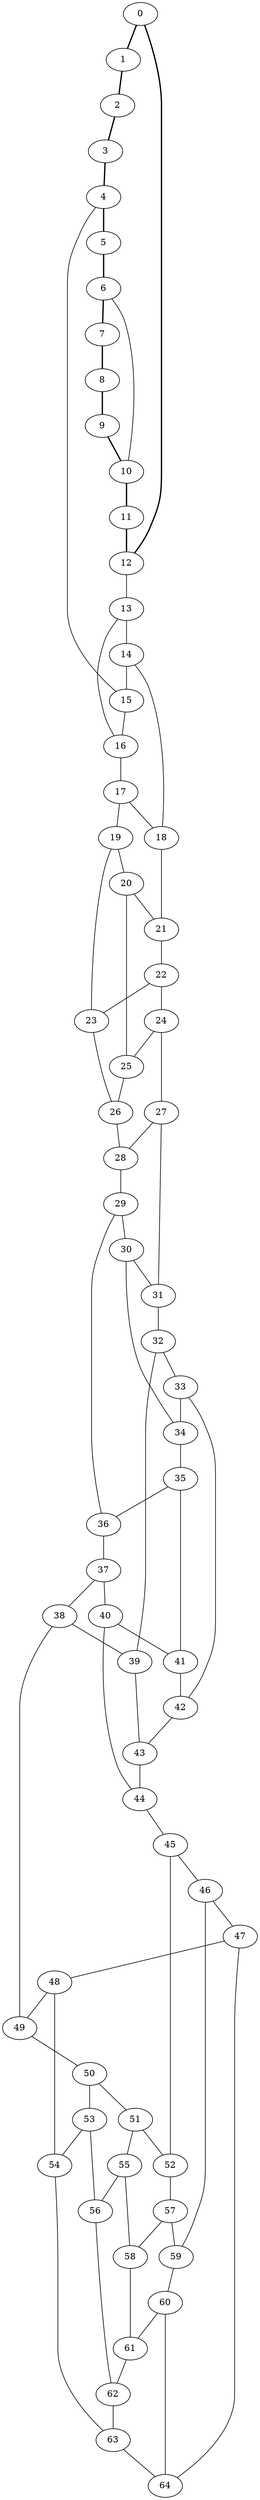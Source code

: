 //Inside of this graph isn't 3-connected
graph G {
0 [ pos = " 21.00,0.00!" ];
0 -- 1[style=bold];
0 -- 12[style=bold];
1 [ pos = " 18.59,9.76!" ];
1 -- 2[style=bold];
2 [ pos = " 11.93,17.28!" ];
2 -- 3[style=bold];
3 [ pos = " 2.53,20.85!" ];
3 -- 4[style=bold];
4 [ pos = " -7.45,19.64!" ];
4 -- 5[style=bold];
4 -- 15;
5 [ pos = " -15.72,13.93!" ];
5 -- 6[style=bold];
6 [ pos = " -20.39,5.03!" ];
6 -- 7[style=bold];
6 -- 10;
7 [ pos = " -20.39,-5.03!" ];
7 -- 8[style=bold];
8 [ pos = " -15.72,-13.93!" ];
8 -- 9[style=bold];
9 [ pos = " -7.45,-19.64!" ];
9 -- 10[style=bold];
10 [ pos = " 2.53,-20.85!" ];
10 -- 11[style=bold];
11 [ pos = " 11.93,-17.28!" ];
11 -- 12[style=bold];
12 [ pos = " 18.59,-9.76!" ];
12 -- 13;
13 -- 14;
13 -- 16;
14 -- 15;
14 -- 18;
15 -- 16;
16 -- 17;
17 -- 18;
17 -- 19;
18 -- 21;
19 -- 20;
19 -- 23;
20 -- 21;
20 -- 25;
21 -- 22;
22 -- 23;
22 -- 24;
23 -- 26;
24 -- 25;
24 -- 27;
25 -- 26;
26 -- 28;
27 -- 28;
27 -- 31;
28 -- 29;
29 -- 30;
29 -- 36;
30 -- 31;
30 -- 34;
31 -- 32;
32 -- 33;
32 -- 39;
33 -- 34;
33 -- 42;
34 -- 35;
35 -- 36;
35 -- 41;
36 -- 37;
37 -- 38;
37 -- 40;
38 -- 39;
38 -- 49;
39 -- 43;
40 -- 41;
40 -- 44;
41 -- 42;
42 -- 43;
43 -- 44;
44 -- 45;
45 -- 46;
45 -- 52;
46 -- 47;
46 -- 59;
47 -- 48;
47 -- 64;
48 -- 49;
48 -- 54;
49 -- 50;
50 -- 51;
50 -- 53;
51 -- 52;
51 -- 55;
52 -- 57;
53 -- 54;
53 -- 56;
54 -- 63;
55 -- 56;
55 -- 58;
56 -- 62;
57 -- 58;
57 -- 59;
58 -- 61;
59 -- 60;
60 -- 61;
60 -- 64;
61 -- 62;
62 -- 63;
63 -- 64;
}
